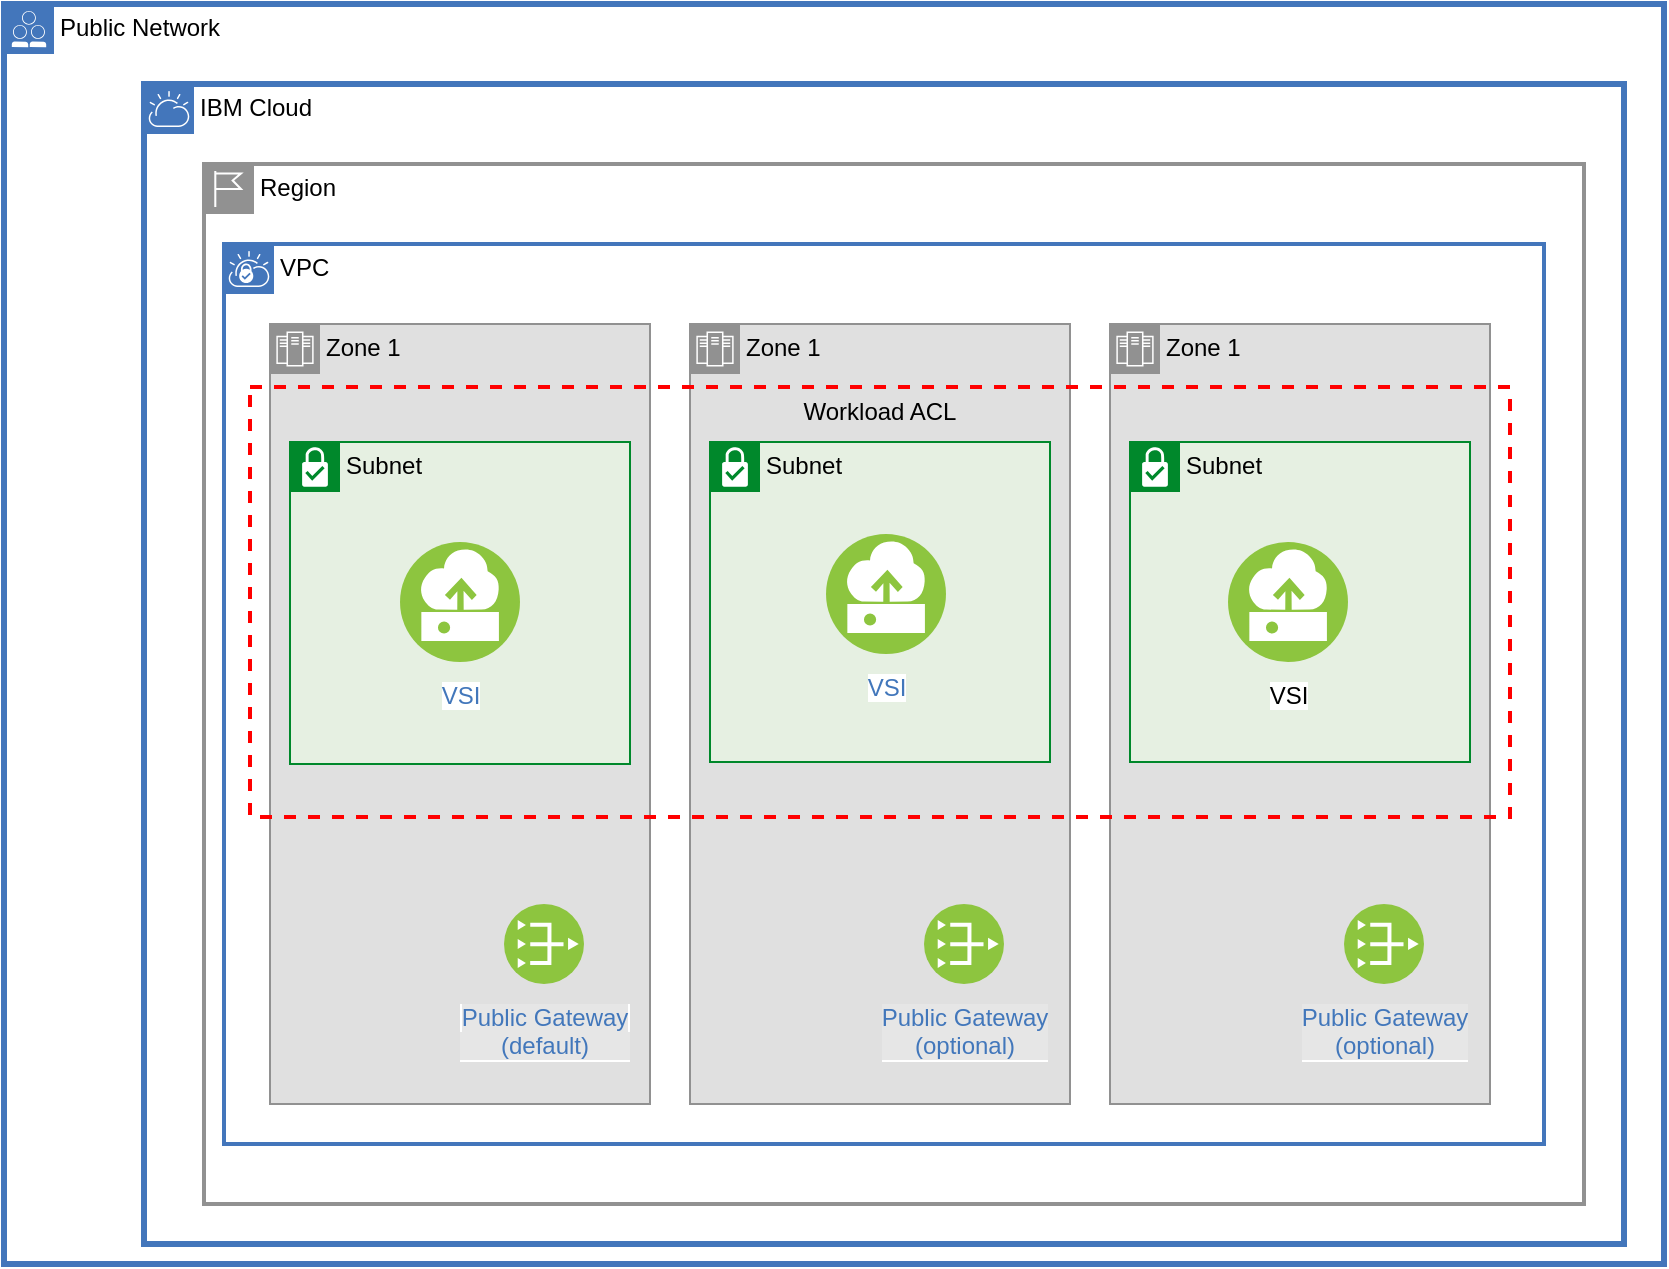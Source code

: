 <mxfile>
    <diagram id="GNU3i8hCxYjH3E0Nk9u4" name="Page-1">
        <mxGraphModel dx="963" dy="833" grid="1" gridSize="10" guides="1" tooltips="1" connect="1" arrows="1" fold="1" page="1" pageScale="1" pageWidth="850" pageHeight="1100" math="0" shadow="0">
            <root>
                <mxCell id="0"/>
                <mxCell id="1" style="" parent="0"/>
                <mxCell id="FXCXVvDxTQtwc45PbP1s-120" style="edgeStyle=orthogonalEdgeStyle;rounded=0;orthogonalLoop=1;jettySize=auto;html=1;startArrow=block;startFill=1;endArrow=block;endFill=1;" parent="1" edge="1">
                    <mxGeometry relative="1" as="geometry">
                        <mxPoint x="183.5" y="279.5" as="sourcePoint"/>
                    </mxGeometry>
                </mxCell>
                <mxCell id="FXCXVvDxTQtwc45PbP1s-122" style="edgeStyle=orthogonalEdgeStyle;rounded=0;orthogonalLoop=1;jettySize=auto;html=1;endArrow=block;endFill=1;" parent="1" edge="1">
                    <mxGeometry relative="1" as="geometry">
                        <mxPoint x="213.5" y="409.5" as="targetPoint"/>
                    </mxGeometry>
                </mxCell>
                <mxCell id="FXCXVvDxTQtwc45PbP1s-123" style="edgeStyle=orthogonalEdgeStyle;rounded=0;orthogonalLoop=1;jettySize=auto;html=1;startArrow=block;startFill=1;endArrow=block;endFill=1;entryX=1.002;entryY=0.156;entryDx=0;entryDy=0;entryPerimeter=0;" parent="1" edge="1">
                    <mxGeometry relative="1" as="geometry">
                        <Array as="points">
                            <mxPoint x="233.5" y="308.5"/>
                            <mxPoint x="233.5" y="388.5"/>
                        </Array>
                        <mxPoint x="213.62" y="388.86" as="targetPoint"/>
                    </mxGeometry>
                </mxCell>
                <mxCell id="FXCXVvDxTQtwc45PbP1s-126" style="edgeStyle=orthogonalEdgeStyle;rounded=0;orthogonalLoop=1;jettySize=auto;html=1;endArrow=none;endFill=0;" parent="1" edge="1">
                    <mxGeometry relative="1" as="geometry">
                        <Array as="points">
                            <mxPoint x="533.5" y="419.5"/>
                            <mxPoint x="723.5" y="419.5"/>
                        </Array>
                        <mxPoint x="533.5" y="459.5" as="sourcePoint"/>
                    </mxGeometry>
                </mxCell>
                <mxCell id="Ywa_VlAum0Sp5rqlJKJl-56" value="VPC" style="shape=mxgraph.ibm.box;prType=vpc;fontStyle=0;verticalAlign=top;align=left;spacingLeft=32;spacingTop=4;fillColor=none;rounded=0;whiteSpace=wrap;html=1;strokeColor=#4376BB;strokeWidth=2;dashed=0;container=1;spacing=-4;collapsible=0;expand=0;recursiveResize=0;" parent="1" vertex="1">
                    <mxGeometry x="120" y="540" width="660" height="450" as="geometry"/>
                </mxCell>
                <mxCell id="Ywa_VlAum0Sp5rqlJKJl-44" value="IBM Cloud" style="shape=mxgraph.ibm.box;prType=cloud;fontStyle=0;verticalAlign=top;align=left;spacingLeft=32;spacingTop=4;fillColor=none;rounded=0;whiteSpace=wrap;html=1;strokeColor=#4376BB;strokeWidth=3;dashed=0;container=1;spacing=-4;collapsible=0;expand=0;recursiveResize=0;" parent="1" vertex="1">
                    <mxGeometry x="80" y="460" width="740" height="580" as="geometry"/>
                </mxCell>
                <mxCell id="Ywa_VlAum0Sp5rqlJKJl-45" value="Region" style="shape=mxgraph.ibm.box;prType=region;fontStyle=0;verticalAlign=top;align=left;spacingLeft=32;spacingTop=4;fillColor=none;rounded=0;whiteSpace=wrap;html=1;strokeColor=#919191;strokeWidth=2;dashed=0;container=1;spacing=-4;collapsible=0;expand=0;recursiveResize=0;" parent="1" vertex="1">
                    <mxGeometry x="110" y="500" width="690" height="520" as="geometry"/>
                </mxCell>
                <mxCell id="Ywa_VlAum0Sp5rqlJKJl-46" value="Public Network" style="shape=mxgraph.ibm.box;prType=public;fontStyle=0;verticalAlign=top;align=left;spacingLeft=32;spacingTop=4;fillColor=none;rounded=0;whiteSpace=wrap;html=1;strokeColor=#4376BB;strokeWidth=3;dashed=0;container=1;spacing=-4;collapsible=0;expand=0;recursiveResize=0;" parent="1" vertex="1">
                    <mxGeometry x="10" y="420" width="830" height="630" as="geometry"/>
                </mxCell>
                <mxCell id="Ywa_VlAum0Sp5rqlJKJl-47" value="Zone 1" style="shape=mxgraph.ibm.box;prType=zone;fontStyle=0;verticalAlign=top;align=left;spacingLeft=32;spacingTop=4;fillColor=#E0E0E0;rounded=0;whiteSpace=wrap;html=1;strokeColor=#919191;strokeWidth=1;dashed=0;container=1;spacing=-4;collapsible=0;expand=0;recursiveResize=0;" parent="Ywa_VlAum0Sp5rqlJKJl-46" vertex="1">
                    <mxGeometry x="133" y="160" width="190" height="390" as="geometry"/>
                </mxCell>
                <mxCell id="Ywa_VlAum0Sp5rqlJKJl-60" value="&lt;span style=&quot;background-color: rgb(230, 230, 230);&quot;&gt;Public Gateway&lt;br&gt;&amp;nbsp; &amp;nbsp; &amp;nbsp; (default)&amp;nbsp; &amp;nbsp; &amp;nbsp;&amp;nbsp;&lt;br&gt;&lt;/span&gt;" style="aspect=fixed;perimeter=ellipsePerimeter;html=1;align=center;shadow=0;dashed=0;fontColor=#4277BB;labelBackgroundColor=#ffffff;fontSize=12;spacingTop=3;image;image=img/lib/ibm/vpc/PublicGateway.svg;" parent="Ywa_VlAum0Sp5rqlJKJl-47" vertex="1">
                    <mxGeometry x="117" y="290" width="40" height="40" as="geometry"/>
                </mxCell>
                <mxCell id="Ywa_VlAum0Sp5rqlJKJl-48" value="Zone 1" style="shape=mxgraph.ibm.box;prType=zone;fontStyle=0;verticalAlign=top;align=left;spacingLeft=32;spacingTop=4;fillColor=#E0E0E0;rounded=0;whiteSpace=wrap;html=1;strokeColor=#919191;strokeWidth=1;dashed=0;container=1;spacing=-4;collapsible=0;expand=0;recursiveResize=0;" parent="Ywa_VlAum0Sp5rqlJKJl-46" vertex="1">
                    <mxGeometry x="343" y="160" width="190" height="390" as="geometry"/>
                </mxCell>
                <mxCell id="PK40Pcf7Oye-yytX9TDM-5" value="&lt;span style=&quot;background-color: rgb(230, 230, 230);&quot;&gt;Public Gateway&lt;br&gt;&amp;nbsp; &amp;nbsp; &amp;nbsp;(optional)&amp;nbsp; &amp;nbsp; &amp;nbsp;&lt;br&gt;&lt;/span&gt;" style="aspect=fixed;perimeter=ellipsePerimeter;html=1;align=center;shadow=0;dashed=0;fontColor=#4277BB;labelBackgroundColor=#ffffff;fontSize=12;spacingTop=3;image;image=img/lib/ibm/vpc/PublicGateway.svg;" parent="Ywa_VlAum0Sp5rqlJKJl-48" vertex="1">
                    <mxGeometry x="117" y="290" width="40" height="40" as="geometry"/>
                </mxCell>
                <mxCell id="Ywa_VlAum0Sp5rqlJKJl-49" value="Zone 1" style="shape=mxgraph.ibm.box;prType=zone;fontStyle=0;verticalAlign=top;align=left;spacingLeft=32;spacingTop=4;fillColor=#E0E0E0;rounded=0;whiteSpace=wrap;html=1;strokeColor=#919191;strokeWidth=1;dashed=0;container=1;spacing=-4;collapsible=0;expand=0;recursiveResize=0;" parent="Ywa_VlAum0Sp5rqlJKJl-46" vertex="1">
                    <mxGeometry x="553" y="160" width="190" height="390" as="geometry"/>
                </mxCell>
                <mxCell id="Ywa_VlAum0Sp5rqlJKJl-55" value="Workload ACL" style="fontStyle=0;verticalAlign=top;align=center;spacingTop=-2;fillColor=none;rounded=0;whiteSpace=wrap;html=1;strokeColor=#FF0000;strokeWidth=2;dashed=1;container=1;collapsible=0;expand=0;recursiveResize=0;" parent="Ywa_VlAum0Sp5rqlJKJl-49" vertex="1">
                    <mxGeometry x="-430" y="31.5" width="630" height="215" as="geometry"/>
                </mxCell>
                <mxCell id="PK40Pcf7Oye-yytX9TDM-6" value="&lt;span style=&quot;background-color: rgb(230, 230, 230);&quot;&gt;Public Gateway&lt;br&gt;&amp;nbsp; &amp;nbsp; &amp;nbsp;(optional)&amp;nbsp; &amp;nbsp; &amp;nbsp;&lt;br&gt;&lt;/span&gt;" style="aspect=fixed;perimeter=ellipsePerimeter;html=1;align=center;shadow=0;dashed=0;fontColor=#4277BB;labelBackgroundColor=#ffffff;fontSize=12;spacingTop=3;image;image=img/lib/ibm/vpc/PublicGateway.svg;" parent="Ywa_VlAum0Sp5rqlJKJl-49" vertex="1">
                    <mxGeometry x="117" y="290" width="40" height="40" as="geometry"/>
                </mxCell>
                <mxCell id="Ywa_VlAum0Sp5rqlJKJl-50" value="Subnet" style="shape=mxgraph.ibm.box;prType=subnet;fontStyle=0;verticalAlign=top;align=left;spacingLeft=32;spacingTop=4;fillColor=#E6F0E2;rounded=0;whiteSpace=wrap;html=1;strokeColor=#00882B;strokeWidth=1;dashed=0;container=1;spacing=-4;collapsible=0;expand=0;recursiveResize=0;" parent="Ywa_VlAum0Sp5rqlJKJl-46" vertex="1">
                    <mxGeometry x="143" y="219" width="170" height="161" as="geometry"/>
                </mxCell>
                <mxCell id="Ywa_VlAum0Sp5rqlJKJl-51" value="Subnet" style="shape=mxgraph.ibm.box;prType=subnet;fontStyle=0;verticalAlign=top;align=left;spacingLeft=32;spacingTop=4;fillColor=#E6F0E2;rounded=0;whiteSpace=wrap;html=1;strokeColor=#00882B;strokeWidth=1;dashed=0;container=1;spacing=-4;collapsible=0;expand=0;recursiveResize=0;" parent="Ywa_VlAum0Sp5rqlJKJl-46" vertex="1">
                    <mxGeometry x="353" y="219" width="170" height="160" as="geometry"/>
                </mxCell>
                <mxCell id="Ywa_VlAum0Sp5rqlJKJl-52" value="Subnet" style="shape=mxgraph.ibm.box;prType=subnet;fontStyle=0;verticalAlign=top;align=left;spacingLeft=32;spacingTop=4;fillColor=#E6F0E2;rounded=0;whiteSpace=wrap;html=1;strokeColor=#00882B;strokeWidth=1;dashed=0;container=1;spacing=-4;collapsible=0;expand=0;recursiveResize=0;" parent="Ywa_VlAum0Sp5rqlJKJl-46" vertex="1">
                    <mxGeometry x="563" y="219" width="170" height="160" as="geometry"/>
                </mxCell>
                <mxCell id="Ywa_VlAum0Sp5rqlJKJl-57" value="VSI" style="aspect=fixed;perimeter=ellipsePerimeter;html=1;align=center;shadow=0;dashed=0;fontColor=#4277BB;labelBackgroundColor=#ffffff;fontSize=12;spacingTop=3;image;image=img/lib/ibm/vpc/Instance.svg;" parent="Ywa_VlAum0Sp5rqlJKJl-46" vertex="1">
                    <mxGeometry x="198" y="269" width="60" height="60" as="geometry"/>
                </mxCell>
                <mxCell id="Ywa_VlAum0Sp5rqlJKJl-58" value="VSI" style="aspect=fixed;perimeter=ellipsePerimeter;html=1;align=center;shadow=0;dashed=0;fontColor=#4277BB;labelBackgroundColor=#ffffff;fontSize=12;spacingTop=3;image;image=img/lib/ibm/vpc/Instance.svg;" parent="Ywa_VlAum0Sp5rqlJKJl-46" vertex="1">
                    <mxGeometry x="411" y="265" width="60" height="60" as="geometry"/>
                </mxCell>
                <mxCell id="Ywa_VlAum0Sp5rqlJKJl-59" value="VSI" style="aspect=fixed;perimeter=ellipsePerimeter;html=1;align=center;shadow=0;dashed=0;fontColor=default;labelBackgroundColor=#D5E8D4;fontSize=12;spacingTop=3;image;image=img/lib/ibm/vpc/Instance.svg;" parent="Ywa_VlAum0Sp5rqlJKJl-46" vertex="1">
                    <mxGeometry x="612" y="269" width="60" height="60" as="geometry"/>
                </mxCell>
                <mxCell id="Ywa_VlAum0Sp5rqlJKJl-31" value="Hide" style="" parent="0"/>
            </root>
        </mxGraphModel>
    </diagram>
</mxfile>